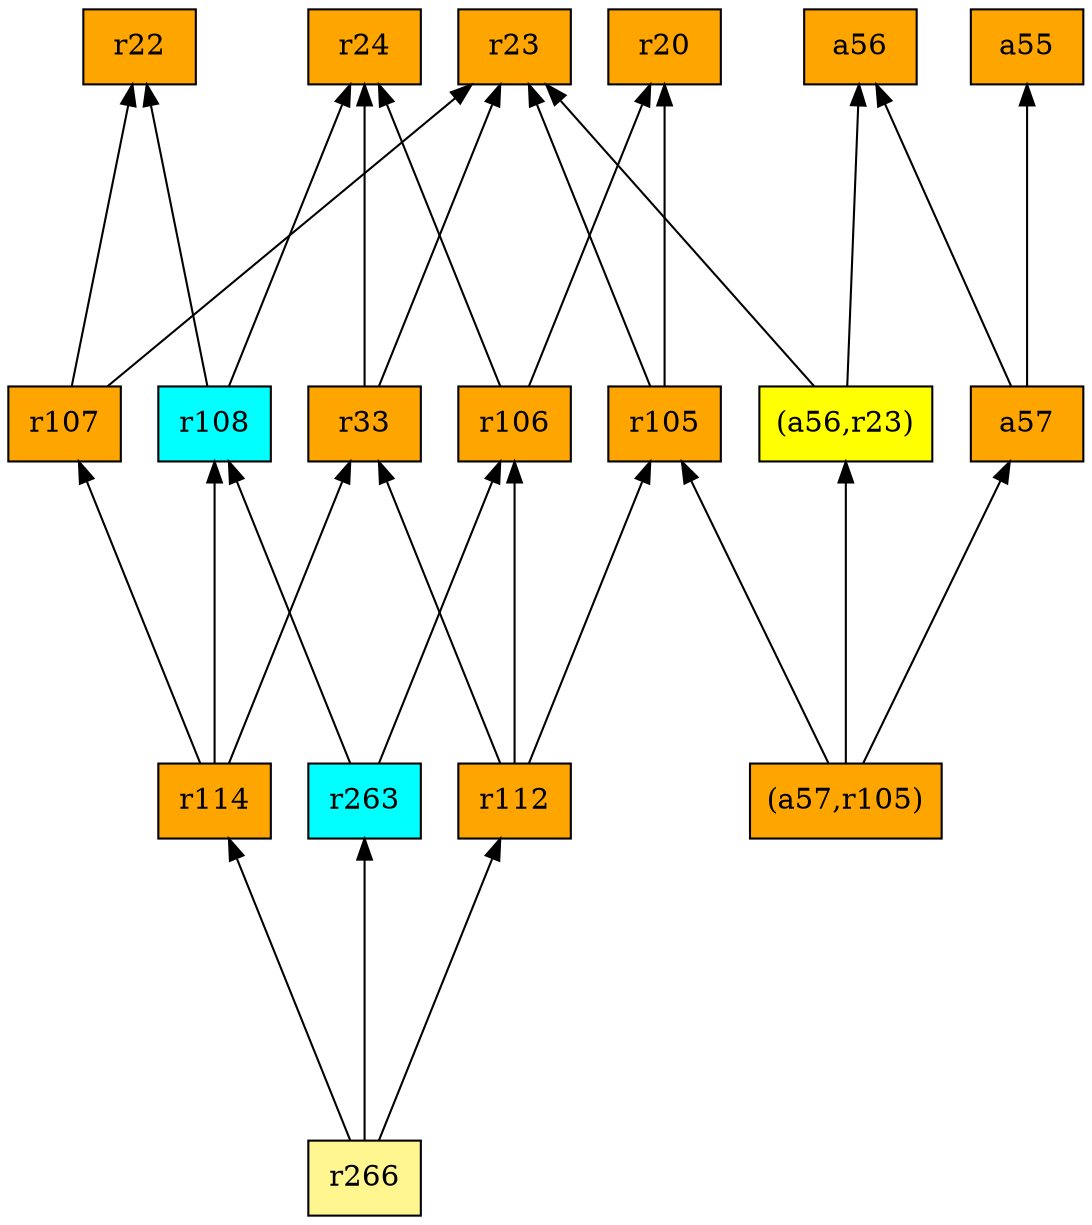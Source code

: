 digraph G {
rankdir=BT;ranksep="2.0";
"r266" [shape=record,fillcolor=khaki1,style=filled,label="{r266}"];
"(a56,r23)" [shape=record,fillcolor=yellow,style=filled,label="{(a56,r23)}"];
"r106" [shape=record,fillcolor=orange,style=filled,label="{r106}"];
"r22" [shape=record,fillcolor=orange,style=filled,label="{r22}"];
"a56" [shape=record,fillcolor=orange,style=filled,label="{a56}"];
"a57" [shape=record,fillcolor=orange,style=filled,label="{a57}"];
"r107" [shape=record,fillcolor=orange,style=filled,label="{r107}"];
"r105" [shape=record,fillcolor=orange,style=filled,label="{r105}"];
"r114" [shape=record,fillcolor=orange,style=filled,label="{r114}"];
"r263" [shape=record,fillcolor=cyan,style=filled,label="{r263}"];
"(a57,r105)" [shape=record,fillcolor=orange,style=filled,label="{(a57,r105)}"];
"r24" [shape=record,fillcolor=orange,style=filled,label="{r24}"];
"a55" [shape=record,fillcolor=orange,style=filled,label="{a55}"];
"r23" [shape=record,fillcolor=orange,style=filled,label="{r23}"];
"r33" [shape=record,fillcolor=orange,style=filled,label="{r33}"];
"r20" [shape=record,fillcolor=orange,style=filled,label="{r20}"];
"r108" [shape=record,fillcolor=cyan,style=filled,label="{r108}"];
"r112" [shape=record,fillcolor=orange,style=filled,label="{r112}"];
"r266" -> "r114"
"r266" -> "r263"
"r266" -> "r112"
"(a56,r23)" -> "a56"
"(a56,r23)" -> "r23"
"r106" -> "r20"
"r106" -> "r24"
"a57" -> "a56"
"a57" -> "a55"
"r107" -> "r23"
"r107" -> "r22"
"r105" -> "r20"
"r105" -> "r23"
"r114" -> "r107"
"r114" -> "r33"
"r114" -> "r108"
"r263" -> "r106"
"r263" -> "r108"
"(a57,r105)" -> "(a56,r23)"
"(a57,r105)" -> "a57"
"(a57,r105)" -> "r105"
"r33" -> "r24"
"r33" -> "r23"
"r108" -> "r24"
"r108" -> "r22"
"r112" -> "r106"
"r112" -> "r105"
"r112" -> "r33"
}